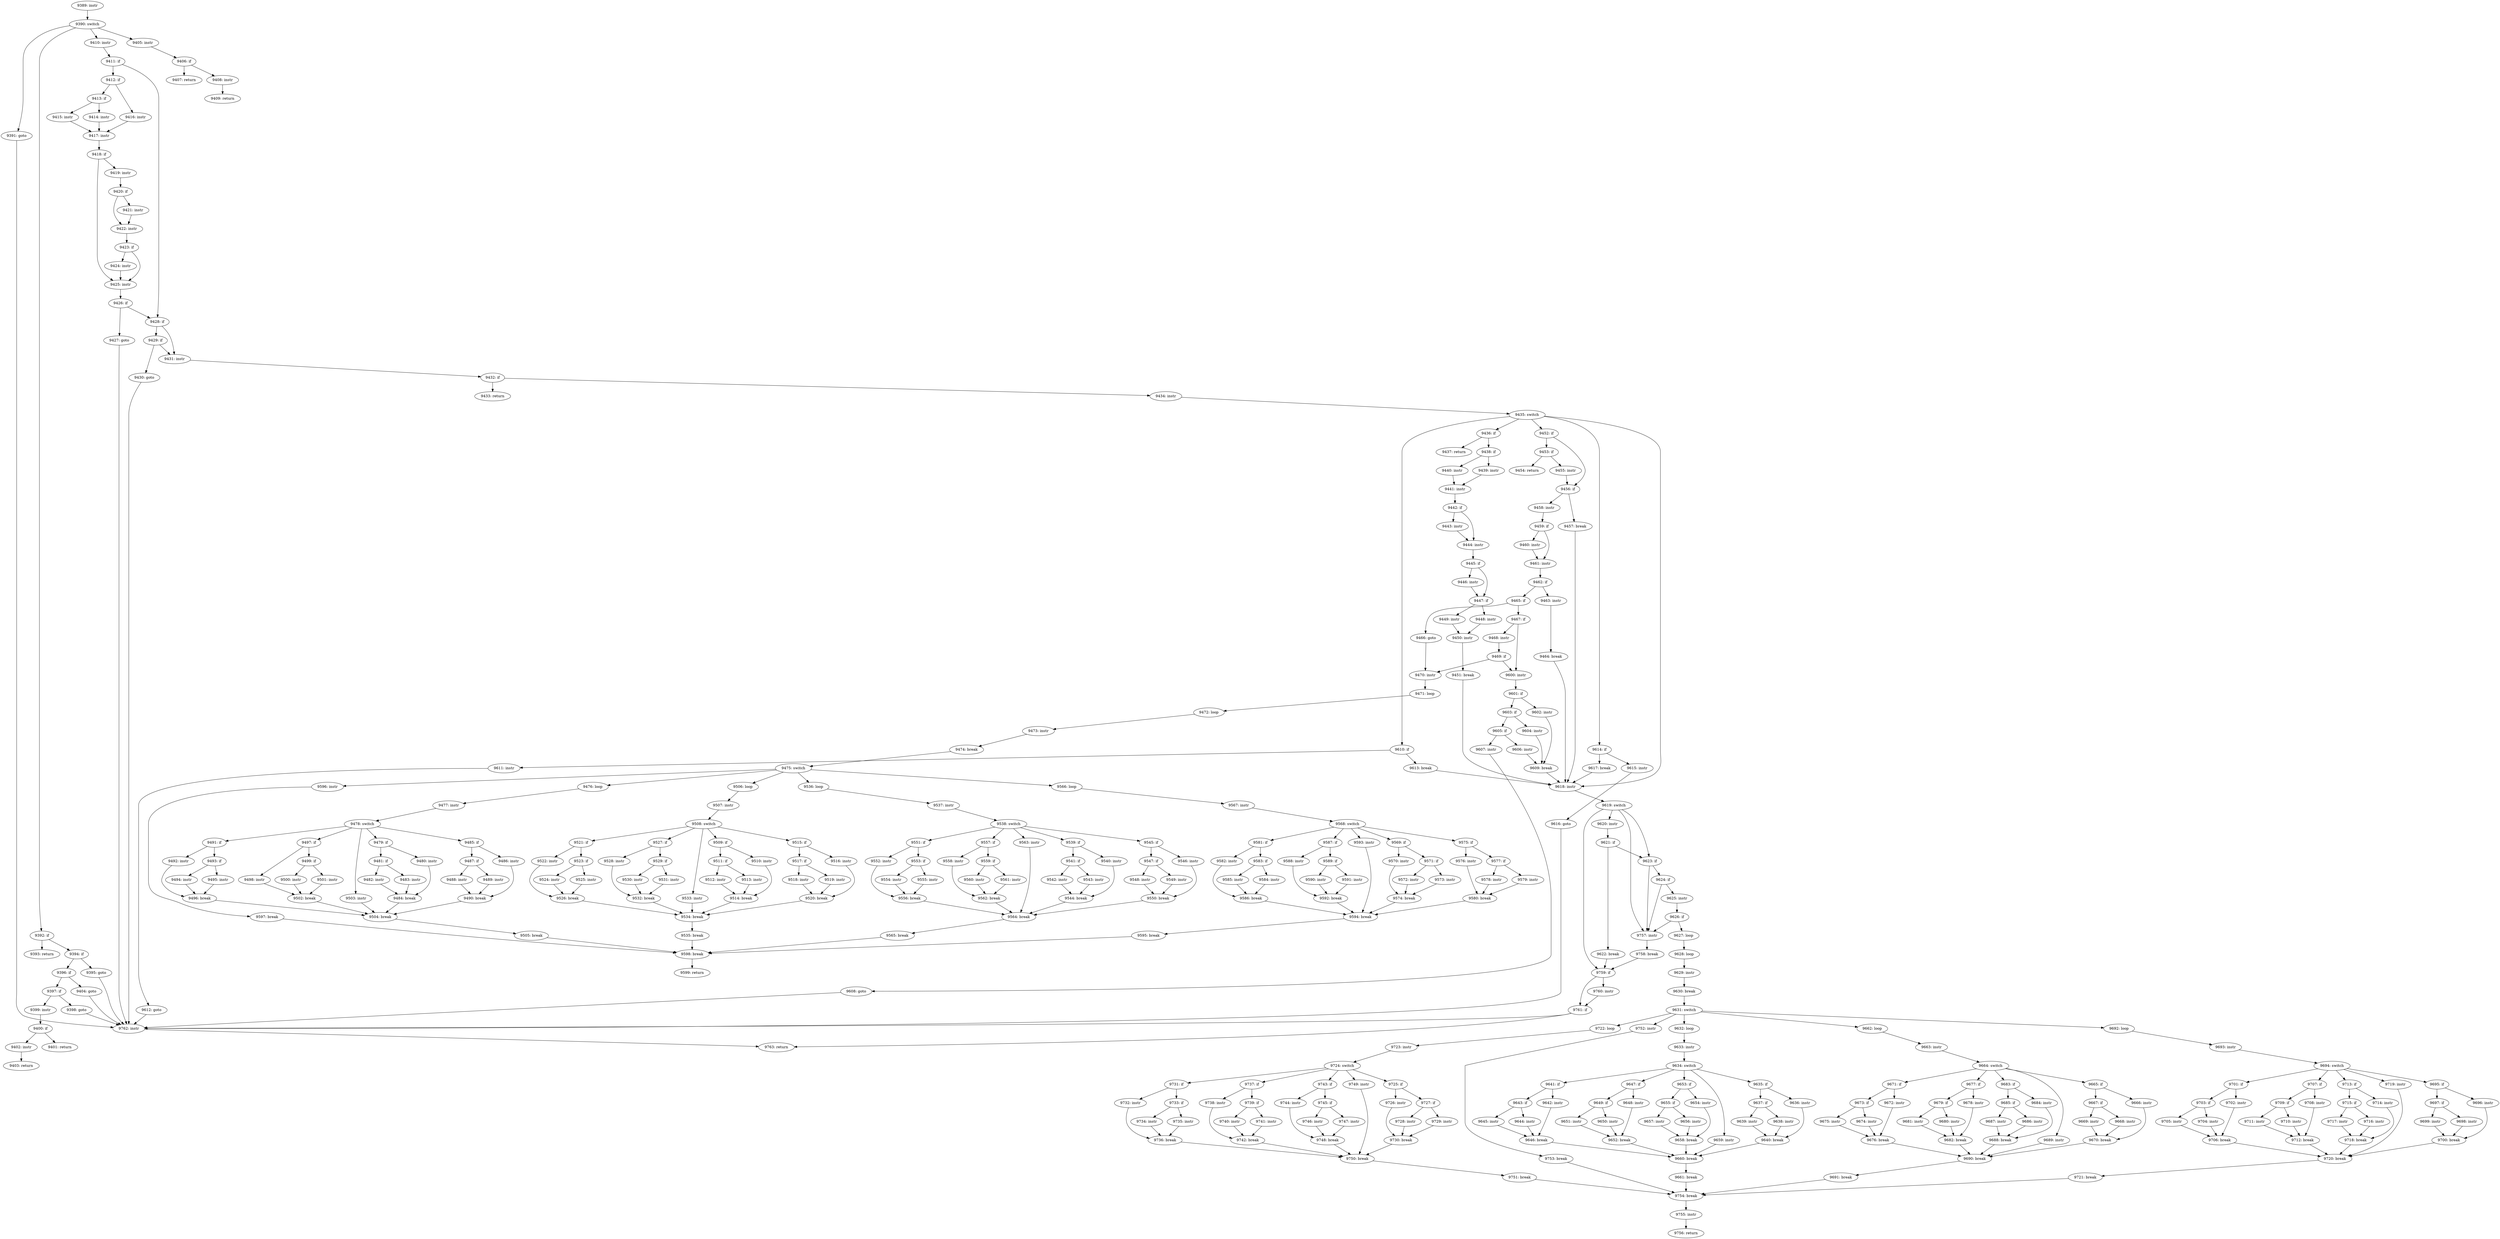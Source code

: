 digraph CFG_tcp_rcv_state_process {
9389 [label="9389: instr"]
	9389 -> 9390
9390 [label="9390: switch"]
	9390 -> 9410
	9390 -> 9405
	9390 -> 9392
	9390 -> 9391
9391 [label="9391: goto"]
	9391 -> 9762
9392 [label="9392: if"]
	9392 -> 9393
	9392 -> 9394
9393 [label="9393: return"]
	
9394 [label="9394: if"]
	9394 -> 9395
	9394 -> 9396
9395 [label="9395: goto"]
	9395 -> 9762
9396 [label="9396: if"]
	9396 -> 9397
	9396 -> 9404
9397 [label="9397: if"]
	9397 -> 9398
	9397 -> 9399
9398 [label="9398: goto"]
	9398 -> 9762
9399 [label="9399: instr"]
	9399 -> 9400
9400 [label="9400: if"]
	9400 -> 9401
	9400 -> 9402
9401 [label="9401: return"]
	
9402 [label="9402: instr"]
	9402 -> 9403
9403 [label="9403: return"]
	
9404 [label="9404: goto"]
	9404 -> 9762
9405 [label="9405: instr"]
	9405 -> 9406
9406 [label="9406: if"]
	9406 -> 9407
	9406 -> 9408
9407 [label="9407: return"]
	
9408 [label="9408: instr"]
	9408 -> 9409
9409 [label="9409: return"]
	
9410 [label="9410: instr"]
	9410 -> 9411
9411 [label="9411: if"]
	9411 -> 9412
	9411 -> 9428
9412 [label="9412: if"]
	9412 -> 9413
	9412 -> 9416
9413 [label="9413: if"]
	9413 -> 9414
	9413 -> 9415
9414 [label="9414: instr"]
	9414 -> 9417
9415 [label="9415: instr"]
	9415 -> 9417
9416 [label="9416: instr"]
	9416 -> 9417
9417 [label="9417: instr"]
	9417 -> 9418
9418 [label="9418: if"]
	9418 -> 9419
	9418 -> 9425
9419 [label="9419: instr"]
	9419 -> 9420
9420 [label="9420: if"]
	9420 -> 9421
	9420 -> 9422
9421 [label="9421: instr"]
	9421 -> 9422
9422 [label="9422: instr"]
	9422 -> 9423
9423 [label="9423: if"]
	9423 -> 9424
	9423 -> 9425
9424 [label="9424: instr"]
	9424 -> 9425
9425 [label="9425: instr"]
	9425 -> 9426
9426 [label="9426: if"]
	9426 -> 9427
	9426 -> 9428
9427 [label="9427: goto"]
	9427 -> 9762
9428 [label="9428: if"]
	9428 -> 9429
	9428 -> 9431
9429 [label="9429: if"]
	9429 -> 9430
	9429 -> 9431
9430 [label="9430: goto"]
	9430 -> 9762
9431 [label="9431: instr"]
	9431 -> 9432
9432 [label="9432: if"]
	9432 -> 9434
	9432 -> 9433
9433 [label="9433: return"]
	
9434 [label="9434: instr"]
	9434 -> 9435
9435 [label="9435: switch"]
	9435 -> 9618
	9435 -> 9614
	9435 -> 9610
	9435 -> 9452
	9435 -> 9436
9436 [label="9436: if"]
	9436 -> 9437
	9436 -> 9438
9437 [label="9437: return"]
	
9438 [label="9438: if"]
	9438 -> 9439
	9438 -> 9440
9439 [label="9439: instr"]
	9439 -> 9441
9440 [label="9440: instr"]
	9440 -> 9441
9441 [label="9441: instr"]
	9441 -> 9442
9442 [label="9442: if"]
	9442 -> 9443
	9442 -> 9444
9443 [label="9443: instr"]
	9443 -> 9444
9444 [label="9444: instr"]
	9444 -> 9445
9445 [label="9445: if"]
	9445 -> 9446
	9445 -> 9447
9446 [label="9446: instr"]
	9446 -> 9447
9447 [label="9447: if"]
	9447 -> 9448
	9447 -> 9449
9448 [label="9448: instr"]
	9448 -> 9450
9449 [label="9449: instr"]
	9449 -> 9450
9450 [label="9450: instr"]
	9450 -> 9451
9451 [label="9451: break"]
	9451 -> 9618
9452 [label="9452: if"]
	9452 -> 9453
	9452 -> 9456
9453 [label="9453: if"]
	9453 -> 9454
	9453 -> 9455
9454 [label="9454: return"]
	
9455 [label="9455: instr"]
	9455 -> 9456
9456 [label="9456: if"]
	9456 -> 9457
	9456 -> 9458
9457 [label="9457: break"]
	9457 -> 9618
9458 [label="9458: instr"]
	9458 -> 9459
9459 [label="9459: if"]
	9459 -> 9460
	9459 -> 9461
9460 [label="9460: instr"]
	9460 -> 9461
9461 [label="9461: instr"]
	9461 -> 9462
9462 [label="9462: if"]
	9462 -> 9465
	9462 -> 9463
9463 [label="9463: instr"]
	9463 -> 9464
9464 [label="9464: break"]
	9464 -> 9618
9465 [label="9465: if"]
	9465 -> 9466
	9465 -> 9467
9466 [label="9466: goto"]
	9466 -> 9470
9467 [label="9467: if"]
	9467 -> 9468
	9467 -> 9600
9468 [label="9468: instr"]
	9468 -> 9469
9469 [label="9469: if"]
	9469 -> 9470
	9469 -> 9600
9470 [label="9470: instr"]
	9470 -> 9471
9471 [label="9471: loop"]
	9471 -> 9472
9472 [label="9472: loop"]
	9472 -> 9473
9473 [label="9473: instr"]
	9473 -> 9474
9474 [label="9474: break"]
	9474 -> 9475
9475 [label="9475: switch"]
	9475 -> 9596
	9475 -> 9566
	9475 -> 9536
	9475 -> 9506
	9475 -> 9476
9476 [label="9476: loop"]
	9476 -> 9477
9477 [label="9477: instr"]
	9477 -> 9478
9478 [label="9478: switch"]
	9478 -> 9503
	9478 -> 9497
	9478 -> 9491
	9478 -> 9485
	9478 -> 9479
9479 [label="9479: if"]
	9479 -> 9480
	9479 -> 9481
9480 [label="9480: instr"]
	9480 -> 9484
9481 [label="9481: if"]
	9481 -> 9482
	9481 -> 9483
9482 [label="9482: instr"]
	9482 -> 9484
9483 [label="9483: instr"]
	9483 -> 9484
9484 [label="9484: break"]
	9484 -> 9504
9485 [label="9485: if"]
	9485 -> 9486
	9485 -> 9487
9486 [label="9486: instr"]
	9486 -> 9490
9487 [label="9487: if"]
	9487 -> 9488
	9487 -> 9489
9488 [label="9488: instr"]
	9488 -> 9490
9489 [label="9489: instr"]
	9489 -> 9490
9490 [label="9490: break"]
	9490 -> 9504
9491 [label="9491: if"]
	9491 -> 9492
	9491 -> 9493
9492 [label="9492: instr"]
	9492 -> 9496
9493 [label="9493: if"]
	9493 -> 9494
	9493 -> 9495
9494 [label="9494: instr"]
	9494 -> 9496
9495 [label="9495: instr"]
	9495 -> 9496
9496 [label="9496: break"]
	9496 -> 9504
9497 [label="9497: if"]
	9497 -> 9498
	9497 -> 9499
9498 [label="9498: instr"]
	9498 -> 9502
9499 [label="9499: if"]
	9499 -> 9500
	9499 -> 9501
9500 [label="9500: instr"]
	9500 -> 9502
9501 [label="9501: instr"]
	9501 -> 9502
9502 [label="9502: break"]
	9502 -> 9504
9503 [label="9503: instr"]
	9503 -> 9504
9504 [label="9504: break"]
	9504 -> 9505
9505 [label="9505: break"]
	9505 -> 9598
9506 [label="9506: loop"]
	9506 -> 9507
9507 [label="9507: instr"]
	9507 -> 9508
9508 [label="9508: switch"]
	9508 -> 9533
	9508 -> 9527
	9508 -> 9521
	9508 -> 9515
	9508 -> 9509
9509 [label="9509: if"]
	9509 -> 9510
	9509 -> 9511
9510 [label="9510: instr"]
	9510 -> 9514
9511 [label="9511: if"]
	9511 -> 9512
	9511 -> 9513
9512 [label="9512: instr"]
	9512 -> 9514
9513 [label="9513: instr"]
	9513 -> 9514
9514 [label="9514: break"]
	9514 -> 9534
9515 [label="9515: if"]
	9515 -> 9516
	9515 -> 9517
9516 [label="9516: instr"]
	9516 -> 9520
9517 [label="9517: if"]
	9517 -> 9518
	9517 -> 9519
9518 [label="9518: instr"]
	9518 -> 9520
9519 [label="9519: instr"]
	9519 -> 9520
9520 [label="9520: break"]
	9520 -> 9534
9521 [label="9521: if"]
	9521 -> 9522
	9521 -> 9523
9522 [label="9522: instr"]
	9522 -> 9526
9523 [label="9523: if"]
	9523 -> 9524
	9523 -> 9525
9524 [label="9524: instr"]
	9524 -> 9526
9525 [label="9525: instr"]
	9525 -> 9526
9526 [label="9526: break"]
	9526 -> 9534
9527 [label="9527: if"]
	9527 -> 9528
	9527 -> 9529
9528 [label="9528: instr"]
	9528 -> 9532
9529 [label="9529: if"]
	9529 -> 9530
	9529 -> 9531
9530 [label="9530: instr"]
	9530 -> 9532
9531 [label="9531: instr"]
	9531 -> 9532
9532 [label="9532: break"]
	9532 -> 9534
9533 [label="9533: instr"]
	9533 -> 9534
9534 [label="9534: break"]
	9534 -> 9535
9535 [label="9535: break"]
	9535 -> 9598
9536 [label="9536: loop"]
	9536 -> 9537
9537 [label="9537: instr"]
	9537 -> 9538
9538 [label="9538: switch"]
	9538 -> 9563
	9538 -> 9557
	9538 -> 9551
	9538 -> 9545
	9538 -> 9539
9539 [label="9539: if"]
	9539 -> 9540
	9539 -> 9541
9540 [label="9540: instr"]
	9540 -> 9544
9541 [label="9541: if"]
	9541 -> 9542
	9541 -> 9543
9542 [label="9542: instr"]
	9542 -> 9544
9543 [label="9543: instr"]
	9543 -> 9544
9544 [label="9544: break"]
	9544 -> 9564
9545 [label="9545: if"]
	9545 -> 9546
	9545 -> 9547
9546 [label="9546: instr"]
	9546 -> 9550
9547 [label="9547: if"]
	9547 -> 9548
	9547 -> 9549
9548 [label="9548: instr"]
	9548 -> 9550
9549 [label="9549: instr"]
	9549 -> 9550
9550 [label="9550: break"]
	9550 -> 9564
9551 [label="9551: if"]
	9551 -> 9552
	9551 -> 9553
9552 [label="9552: instr"]
	9552 -> 9556
9553 [label="9553: if"]
	9553 -> 9554
	9553 -> 9555
9554 [label="9554: instr"]
	9554 -> 9556
9555 [label="9555: instr"]
	9555 -> 9556
9556 [label="9556: break"]
	9556 -> 9564
9557 [label="9557: if"]
	9557 -> 9558
	9557 -> 9559
9558 [label="9558: instr"]
	9558 -> 9562
9559 [label="9559: if"]
	9559 -> 9560
	9559 -> 9561
9560 [label="9560: instr"]
	9560 -> 9562
9561 [label="9561: instr"]
	9561 -> 9562
9562 [label="9562: break"]
	9562 -> 9564
9563 [label="9563: instr"]
	9563 -> 9564
9564 [label="9564: break"]
	9564 -> 9565
9565 [label="9565: break"]
	9565 -> 9598
9566 [label="9566: loop"]
	9566 -> 9567
9567 [label="9567: instr"]
	9567 -> 9568
9568 [label="9568: switch"]
	9568 -> 9593
	9568 -> 9587
	9568 -> 9581
	9568 -> 9575
	9568 -> 9569
9569 [label="9569: if"]
	9569 -> 9570
	9569 -> 9571
9570 [label="9570: instr"]
	9570 -> 9574
9571 [label="9571: if"]
	9571 -> 9572
	9571 -> 9573
9572 [label="9572: instr"]
	9572 -> 9574
9573 [label="9573: instr"]
	9573 -> 9574
9574 [label="9574: break"]
	9574 -> 9594
9575 [label="9575: if"]
	9575 -> 9576
	9575 -> 9577
9576 [label="9576: instr"]
	9576 -> 9580
9577 [label="9577: if"]
	9577 -> 9578
	9577 -> 9579
9578 [label="9578: instr"]
	9578 -> 9580
9579 [label="9579: instr"]
	9579 -> 9580
9580 [label="9580: break"]
	9580 -> 9594
9581 [label="9581: if"]
	9581 -> 9582
	9581 -> 9583
9582 [label="9582: instr"]
	9582 -> 9586
9583 [label="9583: if"]
	9583 -> 9584
	9583 -> 9585
9584 [label="9584: instr"]
	9584 -> 9586
9585 [label="9585: instr"]
	9585 -> 9586
9586 [label="9586: break"]
	9586 -> 9594
9587 [label="9587: if"]
	9587 -> 9588
	9587 -> 9589
9588 [label="9588: instr"]
	9588 -> 9592
9589 [label="9589: if"]
	9589 -> 9590
	9589 -> 9591
9590 [label="9590: instr"]
	9590 -> 9592
9591 [label="9591: instr"]
	9591 -> 9592
9592 [label="9592: break"]
	9592 -> 9594
9593 [label="9593: instr"]
	9593 -> 9594
9594 [label="9594: break"]
	9594 -> 9595
9595 [label="9595: break"]
	9595 -> 9598
9596 [label="9596: instr"]
	9596 -> 9597
9597 [label="9597: break"]
	9597 -> 9598
9598 [label="9598: break"]
	9598 -> 9599
9599 [label="9599: return"]
	
9600 [label="9600: instr"]
	9600 -> 9601
9601 [label="9601: if"]
	9601 -> 9602
	9601 -> 9603
9602 [label="9602: instr"]
	9602 -> 9609
9603 [label="9603: if"]
	9603 -> 9604
	9603 -> 9605
9604 [label="9604: instr"]
	9604 -> 9609
9605 [label="9605: if"]
	9605 -> 9606
	9605 -> 9607
9606 [label="9606: instr"]
	9606 -> 9609
9607 [label="9607: instr"]
	9607 -> 9608
9608 [label="9608: goto"]
	9608 -> 9762
9609 [label="9609: break"]
	9609 -> 9618
9610 [label="9610: if"]
	9610 -> 9611
	9610 -> 9613
9611 [label="9611: instr"]
	9611 -> 9612
9612 [label="9612: goto"]
	9612 -> 9762
9613 [label="9613: break"]
	9613 -> 9618
9614 [label="9614: if"]
	9614 -> 9615
	9614 -> 9617
9615 [label="9615: instr"]
	9615 -> 9616
9616 [label="9616: goto"]
	9616 -> 9762
9617 [label="9617: break"]
	9617 -> 9618
9618 [label="9618: instr"]
	9618 -> 9619
9619 [label="9619: switch"]
	9619 -> 9759
	9619 -> 9757
	9619 -> 9623
	9619 -> 9620
9620 [label="9620: instr"]
	9620 -> 9621
9621 [label="9621: if"]
	9621 -> 9623
	9621 -> 9622
9622 [label="9622: break"]
	9622 -> 9759
9623 [label="9623: if"]
	9623 -> 9624
	9623 -> 9757
9624 [label="9624: if"]
	9624 -> 9625
	9624 -> 9757
9625 [label="9625: instr"]
	9625 -> 9626
9626 [label="9626: if"]
	9626 -> 9627
	9626 -> 9757
9627 [label="9627: loop"]
	9627 -> 9628
9628 [label="9628: loop"]
	9628 -> 9629
9629 [label="9629: instr"]
	9629 -> 9630
9630 [label="9630: break"]
	9630 -> 9631
9631 [label="9631: switch"]
	9631 -> 9752
	9631 -> 9722
	9631 -> 9692
	9631 -> 9662
	9631 -> 9632
9632 [label="9632: loop"]
	9632 -> 9633
9633 [label="9633: instr"]
	9633 -> 9634
9634 [label="9634: switch"]
	9634 -> 9659
	9634 -> 9653
	9634 -> 9647
	9634 -> 9641
	9634 -> 9635
9635 [label="9635: if"]
	9635 -> 9636
	9635 -> 9637
9636 [label="9636: instr"]
	9636 -> 9640
9637 [label="9637: if"]
	9637 -> 9638
	9637 -> 9639
9638 [label="9638: instr"]
	9638 -> 9640
9639 [label="9639: instr"]
	9639 -> 9640
9640 [label="9640: break"]
	9640 -> 9660
9641 [label="9641: if"]
	9641 -> 9642
	9641 -> 9643
9642 [label="9642: instr"]
	9642 -> 9646
9643 [label="9643: if"]
	9643 -> 9644
	9643 -> 9645
9644 [label="9644: instr"]
	9644 -> 9646
9645 [label="9645: instr"]
	9645 -> 9646
9646 [label="9646: break"]
	9646 -> 9660
9647 [label="9647: if"]
	9647 -> 9648
	9647 -> 9649
9648 [label="9648: instr"]
	9648 -> 9652
9649 [label="9649: if"]
	9649 -> 9650
	9649 -> 9651
9650 [label="9650: instr"]
	9650 -> 9652
9651 [label="9651: instr"]
	9651 -> 9652
9652 [label="9652: break"]
	9652 -> 9660
9653 [label="9653: if"]
	9653 -> 9654
	9653 -> 9655
9654 [label="9654: instr"]
	9654 -> 9658
9655 [label="9655: if"]
	9655 -> 9656
	9655 -> 9657
9656 [label="9656: instr"]
	9656 -> 9658
9657 [label="9657: instr"]
	9657 -> 9658
9658 [label="9658: break"]
	9658 -> 9660
9659 [label="9659: instr"]
	9659 -> 9660
9660 [label="9660: break"]
	9660 -> 9661
9661 [label="9661: break"]
	9661 -> 9754
9662 [label="9662: loop"]
	9662 -> 9663
9663 [label="9663: instr"]
	9663 -> 9664
9664 [label="9664: switch"]
	9664 -> 9689
	9664 -> 9683
	9664 -> 9677
	9664 -> 9671
	9664 -> 9665
9665 [label="9665: if"]
	9665 -> 9666
	9665 -> 9667
9666 [label="9666: instr"]
	9666 -> 9670
9667 [label="9667: if"]
	9667 -> 9668
	9667 -> 9669
9668 [label="9668: instr"]
	9668 -> 9670
9669 [label="9669: instr"]
	9669 -> 9670
9670 [label="9670: break"]
	9670 -> 9690
9671 [label="9671: if"]
	9671 -> 9672
	9671 -> 9673
9672 [label="9672: instr"]
	9672 -> 9676
9673 [label="9673: if"]
	9673 -> 9674
	9673 -> 9675
9674 [label="9674: instr"]
	9674 -> 9676
9675 [label="9675: instr"]
	9675 -> 9676
9676 [label="9676: break"]
	9676 -> 9690
9677 [label="9677: if"]
	9677 -> 9678
	9677 -> 9679
9678 [label="9678: instr"]
	9678 -> 9682
9679 [label="9679: if"]
	9679 -> 9680
	9679 -> 9681
9680 [label="9680: instr"]
	9680 -> 9682
9681 [label="9681: instr"]
	9681 -> 9682
9682 [label="9682: break"]
	9682 -> 9690
9683 [label="9683: if"]
	9683 -> 9684
	9683 -> 9685
9684 [label="9684: instr"]
	9684 -> 9688
9685 [label="9685: if"]
	9685 -> 9686
	9685 -> 9687
9686 [label="9686: instr"]
	9686 -> 9688
9687 [label="9687: instr"]
	9687 -> 9688
9688 [label="9688: break"]
	9688 -> 9690
9689 [label="9689: instr"]
	9689 -> 9690
9690 [label="9690: break"]
	9690 -> 9691
9691 [label="9691: break"]
	9691 -> 9754
9692 [label="9692: loop"]
	9692 -> 9693
9693 [label="9693: instr"]
	9693 -> 9694
9694 [label="9694: switch"]
	9694 -> 9719
	9694 -> 9713
	9694 -> 9707
	9694 -> 9701
	9694 -> 9695
9695 [label="9695: if"]
	9695 -> 9696
	9695 -> 9697
9696 [label="9696: instr"]
	9696 -> 9700
9697 [label="9697: if"]
	9697 -> 9698
	9697 -> 9699
9698 [label="9698: instr"]
	9698 -> 9700
9699 [label="9699: instr"]
	9699 -> 9700
9700 [label="9700: break"]
	9700 -> 9720
9701 [label="9701: if"]
	9701 -> 9702
	9701 -> 9703
9702 [label="9702: instr"]
	9702 -> 9706
9703 [label="9703: if"]
	9703 -> 9704
	9703 -> 9705
9704 [label="9704: instr"]
	9704 -> 9706
9705 [label="9705: instr"]
	9705 -> 9706
9706 [label="9706: break"]
	9706 -> 9720
9707 [label="9707: if"]
	9707 -> 9708
	9707 -> 9709
9708 [label="9708: instr"]
	9708 -> 9712
9709 [label="9709: if"]
	9709 -> 9710
	9709 -> 9711
9710 [label="9710: instr"]
	9710 -> 9712
9711 [label="9711: instr"]
	9711 -> 9712
9712 [label="9712: break"]
	9712 -> 9720
9713 [label="9713: if"]
	9713 -> 9714
	9713 -> 9715
9714 [label="9714: instr"]
	9714 -> 9718
9715 [label="9715: if"]
	9715 -> 9716
	9715 -> 9717
9716 [label="9716: instr"]
	9716 -> 9718
9717 [label="9717: instr"]
	9717 -> 9718
9718 [label="9718: break"]
	9718 -> 9720
9719 [label="9719: instr"]
	9719 -> 9720
9720 [label="9720: break"]
	9720 -> 9721
9721 [label="9721: break"]
	9721 -> 9754
9722 [label="9722: loop"]
	9722 -> 9723
9723 [label="9723: instr"]
	9723 -> 9724
9724 [label="9724: switch"]
	9724 -> 9749
	9724 -> 9743
	9724 -> 9737
	9724 -> 9731
	9724 -> 9725
9725 [label="9725: if"]
	9725 -> 9726
	9725 -> 9727
9726 [label="9726: instr"]
	9726 -> 9730
9727 [label="9727: if"]
	9727 -> 9728
	9727 -> 9729
9728 [label="9728: instr"]
	9728 -> 9730
9729 [label="9729: instr"]
	9729 -> 9730
9730 [label="9730: break"]
	9730 -> 9750
9731 [label="9731: if"]
	9731 -> 9732
	9731 -> 9733
9732 [label="9732: instr"]
	9732 -> 9736
9733 [label="9733: if"]
	9733 -> 9734
	9733 -> 9735
9734 [label="9734: instr"]
	9734 -> 9736
9735 [label="9735: instr"]
	9735 -> 9736
9736 [label="9736: break"]
	9736 -> 9750
9737 [label="9737: if"]
	9737 -> 9738
	9737 -> 9739
9738 [label="9738: instr"]
	9738 -> 9742
9739 [label="9739: if"]
	9739 -> 9740
	9739 -> 9741
9740 [label="9740: instr"]
	9740 -> 9742
9741 [label="9741: instr"]
	9741 -> 9742
9742 [label="9742: break"]
	9742 -> 9750
9743 [label="9743: if"]
	9743 -> 9744
	9743 -> 9745
9744 [label="9744: instr"]
	9744 -> 9748
9745 [label="9745: if"]
	9745 -> 9746
	9745 -> 9747
9746 [label="9746: instr"]
	9746 -> 9748
9747 [label="9747: instr"]
	9747 -> 9748
9748 [label="9748: break"]
	9748 -> 9750
9749 [label="9749: instr"]
	9749 -> 9750
9750 [label="9750: break"]
	9750 -> 9751
9751 [label="9751: break"]
	9751 -> 9754
9752 [label="9752: instr"]
	9752 -> 9753
9753 [label="9753: break"]
	9753 -> 9754
9754 [label="9754: break"]
	9754 -> 9755
9755 [label="9755: instr"]
	9755 -> 9756
9756 [label="9756: return"]
	
9757 [label="9757: instr"]
	9757 -> 9758
9758 [label="9758: break"]
	9758 -> 9759
9759 [label="9759: if"]
	9759 -> 9760
	9759 -> 9761
9760 [label="9760: instr"]
	9760 -> 9761
9761 [label="9761: if"]
	9761 -> 9762
	9761 -> 9763
9762 [label="9762: instr"]
	9762 -> 9763
9763 [label="9763: return"]
	
}
